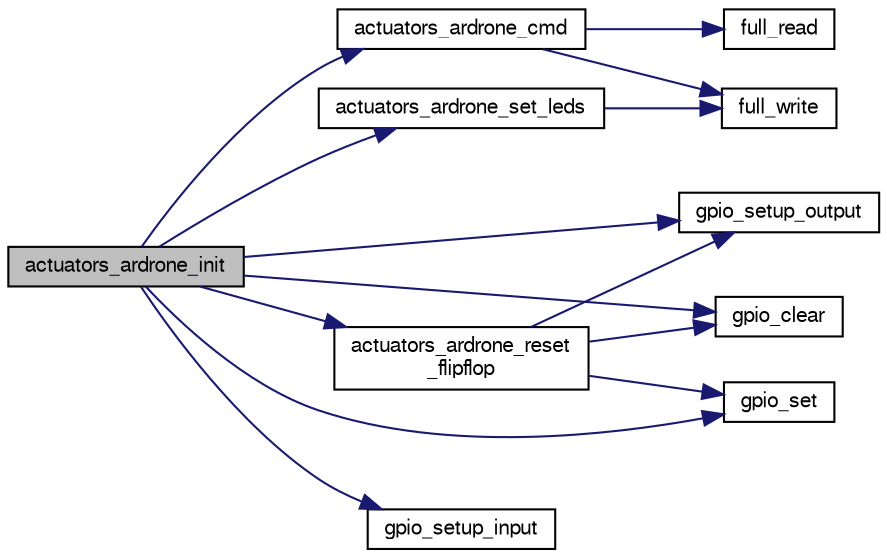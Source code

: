 digraph "actuators_ardrone_init"
{
  edge [fontname="FreeSans",fontsize="10",labelfontname="FreeSans",labelfontsize="10"];
  node [fontname="FreeSans",fontsize="10",shape=record];
  rankdir="LR";
  Node1 [label="actuators_ardrone_init",height=0.2,width=0.4,color="black", fillcolor="grey75", style="filled", fontcolor="black"];
  Node1 -> Node2 [color="midnightblue",fontsize="10",style="solid",fontname="FreeSans"];
  Node2 [label="actuators_ardrone_cmd",height=0.2,width=0.4,color="black", fillcolor="white", style="filled",URL="$boards_2ardrone_2actuators_8c.html#aa094cbe3e6efb249130aae09c22ff6ab"];
  Node2 -> Node3 [color="midnightblue",fontsize="10",style="solid",fontname="FreeSans"];
  Node3 [label="full_read",height=0.2,width=0.4,color="black", fillcolor="white", style="filled",URL="$navdata_8c.html#ae43ceafaca46ba7374afd15ed5b3b15a",tooltip="Read from fd even while being interrupted. "];
  Node2 -> Node4 [color="midnightblue",fontsize="10",style="solid",fontname="FreeSans"];
  Node4 [label="full_write",height=0.2,width=0.4,color="black", fillcolor="white", style="filled",URL="$navdata_8c.html#a2a56a11d98c367fcfc5bd7afb77fd2ec",tooltip="Write to fd even while being interrupted. "];
  Node1 -> Node5 [color="midnightblue",fontsize="10",style="solid",fontname="FreeSans"];
  Node5 [label="actuators_ardrone_reset\l_flipflop",height=0.2,width=0.4,color="black", fillcolor="white", style="filled",URL="$boards_2ardrone_2actuators_8c.html#a8643b68e3bff54891b4180367aaf4316"];
  Node5 -> Node6 [color="midnightblue",fontsize="10",style="solid",fontname="FreeSans"];
  Node6 [label="gpio_setup_output",height=0.2,width=0.4,color="black", fillcolor="white", style="filled",URL="$chibios_2mcu__periph_2gpio__arch_8c.html#a614c4a447f1e43381d92c682ac3b953f",tooltip="Setup one or more pins of the given GPIO port as outputs. "];
  Node5 -> Node7 [color="midnightblue",fontsize="10",style="solid",fontname="FreeSans"];
  Node7 [label="gpio_clear",height=0.2,width=0.4,color="black", fillcolor="white", style="filled",URL="$chibios_2mcu__periph_2gpio__arch_8h.html#a302a5c9e7203669d0b9db8a2952fe009",tooltip="Clear a gpio output to low level. "];
  Node5 -> Node8 [color="midnightblue",fontsize="10",style="solid",fontname="FreeSans"];
  Node8 [label="gpio_set",height=0.2,width=0.4,color="black", fillcolor="white", style="filled",URL="$chibios_2mcu__periph_2gpio__arch_8h.html#a0da8ef247730680b4ffa595d11069051",tooltip="Set a gpio output to high level. "];
  Node1 -> Node9 [color="midnightblue",fontsize="10",style="solid",fontname="FreeSans"];
  Node9 [label="actuators_ardrone_set_leds",height=0.2,width=0.4,color="black", fillcolor="white", style="filled",URL="$boards_2ardrone_2actuators_8c.html#a11c0ec8b46c2dfe8877fbf3b0ca3244a",tooltip="Write LED command cmd = 011rrrr0 000gggg0 (this is ardrone1 format, we need ardrone2 format) ..."];
  Node9 -> Node4 [color="midnightblue",fontsize="10",style="solid",fontname="FreeSans"];
  Node1 -> Node7 [color="midnightblue",fontsize="10",style="solid",fontname="FreeSans"];
  Node1 -> Node8 [color="midnightblue",fontsize="10",style="solid",fontname="FreeSans"];
  Node1 -> Node10 [color="midnightblue",fontsize="10",style="solid",fontname="FreeSans"];
  Node10 [label="gpio_setup_input",height=0.2,width=0.4,color="black", fillcolor="white", style="filled",URL="$chibios_2mcu__periph_2gpio__arch_8c.html#ae7d0172a824f41338c10872b96cc541b",tooltip="Setup one or more pins of the given GPIO port as inputs. "];
  Node1 -> Node6 [color="midnightblue",fontsize="10",style="solid",fontname="FreeSans"];
}
